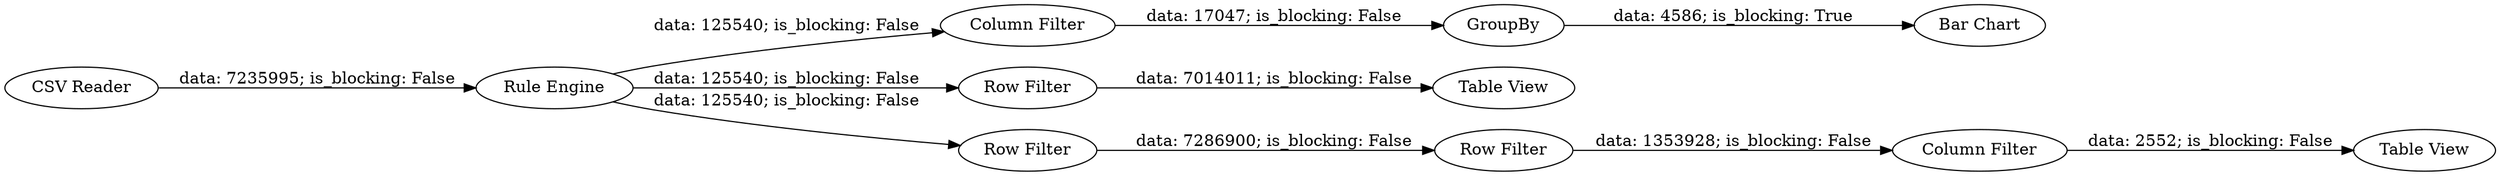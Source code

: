 digraph {
	"1313215508329712619_9" [label="CSV Reader"]
	"1313215508329712619_12" [label="Column Filter"]
	"1313215508329712619_18" [label="Column Filter"]
	"1313215508329712619_19" [label="Row Filter"]
	"1313215508329712619_13" [label=GroupBy]
	"1313215508329712619_17" [label="Table View"]
	"1313215508329712619_15" [label="Row Filter"]
	"1313215508329712619_16" [label="Table View"]
	"1313215508329712619_10" [label="Rule Engine"]
	"1313215508329712619_14" [label="Bar Chart"]
	"1313215508329712619_11" [label="Row Filter"]
	"1313215508329712619_11" -> "1313215508329712619_19" [label="data: 7286900; is_blocking: False"]
	"1313215508329712619_9" -> "1313215508329712619_10" [label="data: 7235995; is_blocking: False"]
	"1313215508329712619_12" -> "1313215508329712619_13" [label="data: 17047; is_blocking: False"]
	"1313215508329712619_10" -> "1313215508329712619_12" [label="data: 125540; is_blocking: False"]
	"1313215508329712619_10" -> "1313215508329712619_11" [label="data: 125540; is_blocking: False"]
	"1313215508329712619_15" -> "1313215508329712619_17" [label="data: 7014011; is_blocking: False"]
	"1313215508329712619_19" -> "1313215508329712619_18" [label="data: 1353928; is_blocking: False"]
	"1313215508329712619_10" -> "1313215508329712619_15" [label="data: 125540; is_blocking: False"]
	"1313215508329712619_13" -> "1313215508329712619_14" [label="data: 4586; is_blocking: True"]
	"1313215508329712619_18" -> "1313215508329712619_16" [label="data: 2552; is_blocking: False"]
	rankdir=LR
}
